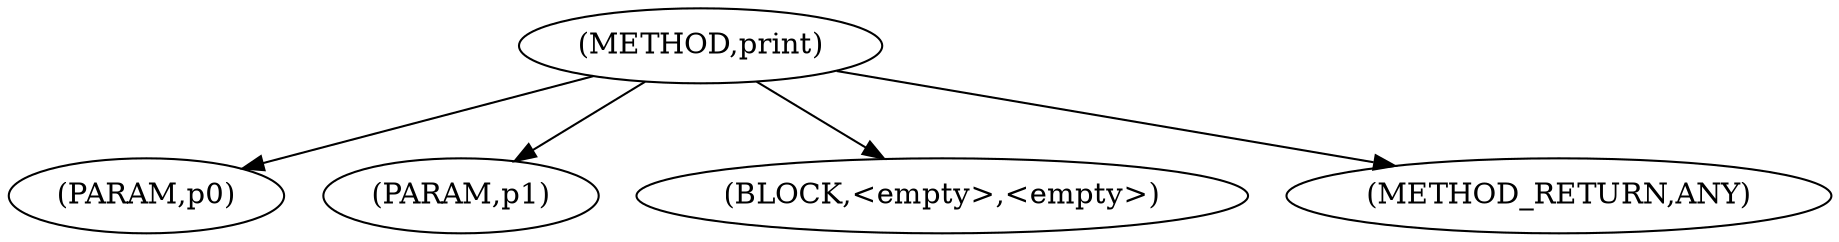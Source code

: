 digraph "print" {  
"126" [label = <(METHOD,print)> ]
"127" [label = <(PARAM,p0)> ]
"128" [label = <(PARAM,p1)> ]
"129" [label = <(BLOCK,&lt;empty&gt;,&lt;empty&gt;)> ]
"130" [label = <(METHOD_RETURN,ANY)> ]
  "126" -> "127" 
  "126" -> "128" 
  "126" -> "129" 
  "126" -> "130" 
}
